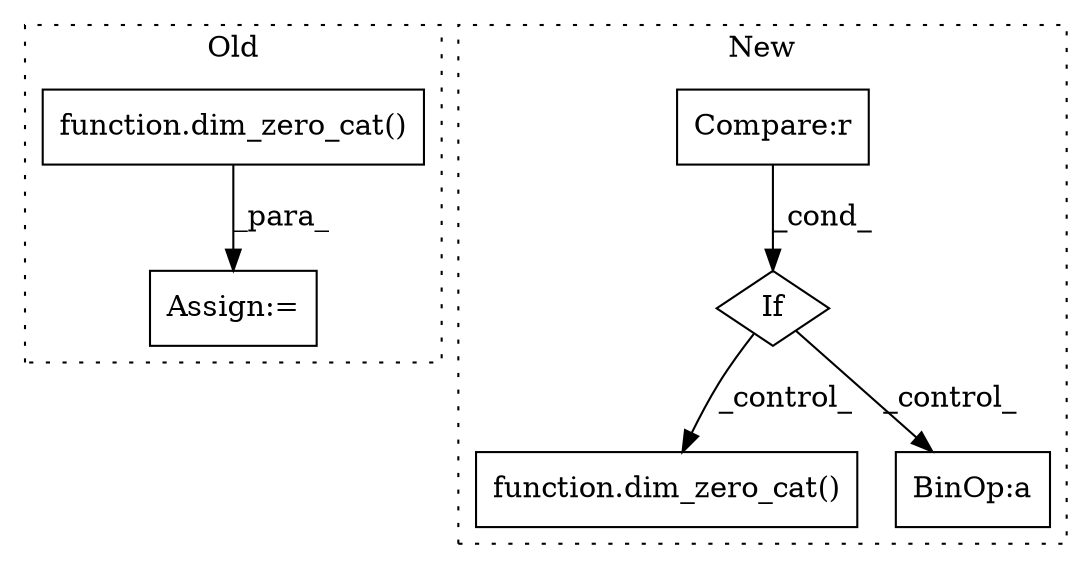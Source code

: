 digraph G {
subgraph cluster0 {
1 [label="function.dim_zero_cat()" a="75" s="10399,10423" l="13,1" shape="box"];
6 [label="Assign:=" a="68" s="10396" l="3" shape="box"];
label = "Old";
style="dotted";
}
subgraph cluster1 {
2 [label="function.dim_zero_cat()" a="75" s="12152,12180" l="13,1" shape="box"];
3 [label="If" a="96" s="12096" l="3" shape="diamond"];
4 [label="BinOp:a" a="82" s="12303" l="3" shape="box"];
5 [label="Compare:r" a="40" s="12099" l="32" shape="box"];
label = "New";
style="dotted";
}
1 -> 6 [label="_para_"];
3 -> 4 [label="_control_"];
3 -> 2 [label="_control_"];
5 -> 3 [label="_cond_"];
}